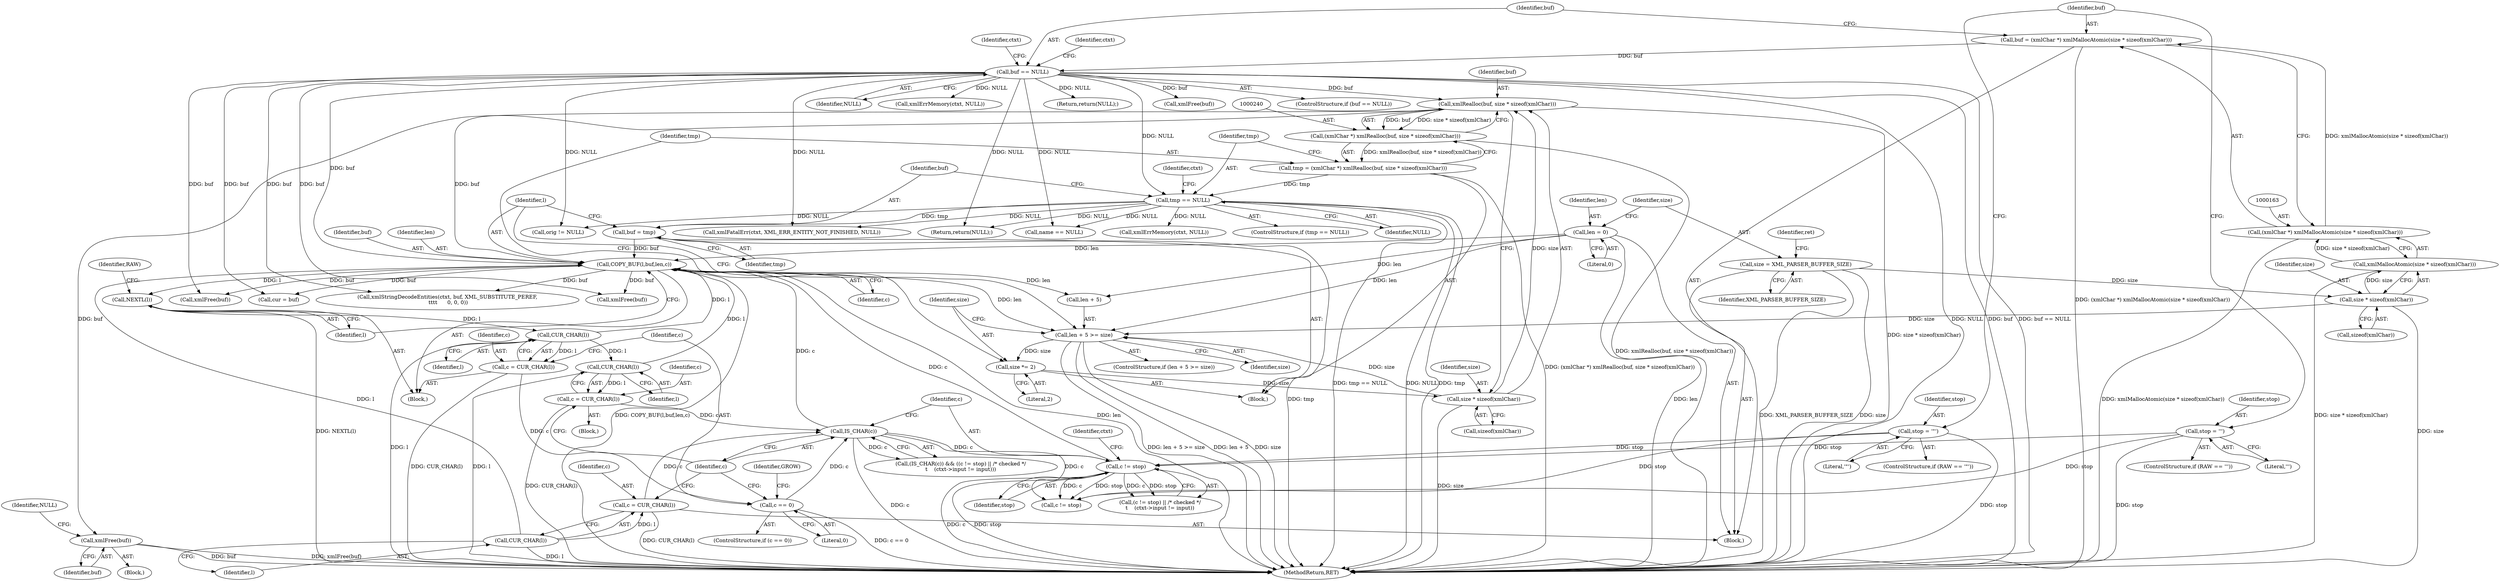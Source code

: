 digraph "0_Chrome_d0947db40187f4708c58e64cbd6013faf9eddeed_20@pointer" {
"1000255" [label="(Call,xmlFree(buf))"];
"1000241" [label="(Call,xmlRealloc(buf, size * sizeof(xmlChar)))"];
"1000262" [label="(Call,COPY_BUF(l,buf,len,c))"];
"1000284" [label="(Call,CUR_CHAR(l))"];
"1000267" [label="(Call,NEXTL(l))"];
"1000294" [label="(Call,CUR_CHAR(l))"];
"1000204" [label="(Call,CUR_CHAR(l))"];
"1000259" [label="(Call,buf = tmp)"];
"1000248" [label="(Call,tmp == NULL)"];
"1000237" [label="(Call,tmp = (xmlChar *) xmlRealloc(buf, size * sizeof(xmlChar)))"];
"1000239" [label="(Call,(xmlChar *) xmlRealloc(buf, size * sizeof(xmlChar)))"];
"1000170" [label="(Call,buf == NULL)"];
"1000160" [label="(Call,buf = (xmlChar *) xmlMallocAtomic(size * sizeof(xmlChar)))"];
"1000162" [label="(Call,(xmlChar *) xmlMallocAtomic(size * sizeof(xmlChar)))"];
"1000164" [label="(Call,xmlMallocAtomic(size * sizeof(xmlChar)))"];
"1000165" [label="(Call,size * sizeof(xmlChar))"];
"1000122" [label="(Call,size = XML_PARSER_BUFFER_SIZE)"];
"1000118" [label="(Call,len = 0)"];
"1000209" [label="(Call,IS_CHAR(c))"];
"1000292" [label="(Call,c = CUR_CHAR(l))"];
"1000202" [label="(Call,c = CUR_CHAR(l))"];
"1000287" [label="(Call,c == 0)"];
"1000282" [label="(Call,c = CUR_CHAR(l))"];
"1000212" [label="(Call,c != stop)"];
"1000141" [label="(Call,stop = '\"')"];
"1000149" [label="(Call,stop = '\'')"];
"1000243" [label="(Call,size * sizeof(xmlChar))"];
"1000234" [label="(Call,size *= 2)"];
"1000227" [label="(Call,len + 5 >= size)"];
"1000172" [label="(Identifier,NULL)"];
"1000174" [label="(Call,xmlErrMemory(ctxt, NULL))"];
"1000265" [label="(Identifier,len)"];
"1000175" [label="(Identifier,ctxt)"];
"1000255" [label="(Call,xmlFree(buf))"];
"1000290" [label="(Block,)"];
"1000123" [label="(Identifier,size)"];
"1000286" [label="(ControlStructure,if (c == 0))"];
"1000151" [label="(Literal,'\'')"];
"1000165" [label="(Call,size * sizeof(xmlChar))"];
"1000213" [label="(Identifier,c)"];
"1000287" [label="(Call,c == 0)"];
"1000259" [label="(Call,buf = tmp)"];
"1000282" [label="(Call,c = CUR_CHAR(l))"];
"1000208" [label="(Call,(IS_CHAR(c)) && ((c != stop) || /* checked */\n\t    (ctxt->input != input)))"];
"1000202" [label="(Call,c = CUR_CHAR(l))"];
"1000239" [label="(Call,(xmlChar *) xmlRealloc(buf, size * sizeof(xmlChar)))"];
"1000252" [label="(Call,xmlErrMemory(ctxt, NULL))"];
"1000247" [label="(ControlStructure,if (tmp == NULL))"];
"1000263" [label="(Identifier,l)"];
"1000161" [label="(Identifier,buf)"];
"1000217" [label="(Identifier,ctxt)"];
"1000258" [label="(Identifier,NULL)"];
"1000267" [label="(Call,NEXTL(l))"];
"1000145" [label="(ControlStructure,if (RAW == '\''))"];
"1000249" [label="(Identifier,tmp)"];
"1000124" [label="(Identifier,XML_PARSER_BUFFER_SIZE)"];
"1000243" [label="(Call,size * sizeof(xmlChar))"];
"1000295" [label="(Identifier,l)"];
"1000418" [label="(Call,xmlStringDecodeEntities(ctxt, buf, XML_SUBSTITUTE_PEREF,\n \t\t\t\t      0, 0, 0))"];
"1000199" [label="(Return,return(NULL);)"];
"1000264" [label="(Identifier,buf)"];
"1000212" [label="(Call,c != stop)"];
"1000122" [label="(Call,size = XML_PARSER_BUFFER_SIZE)"];
"1000197" [label="(Call,xmlFree(buf))"];
"1000118" [label="(Call,len = 0)"];
"1000285" [label="(Identifier,l)"];
"1000312" [label="(Call,cur = buf)"];
"1000143" [label="(Literal,'\"')"];
"1000235" [label="(Identifier,size)"];
"1000171" [label="(Identifier,buf)"];
"1000162" [label="(Call,(xmlChar *) xmlMallocAtomic(size * sizeof(xmlChar)))"];
"1000231" [label="(Identifier,size)"];
"1000237" [label="(Call,tmp = (xmlChar *) xmlRealloc(buf, size * sizeof(xmlChar)))"];
"1000137" [label="(ControlStructure,if (RAW == '\"'))"];
"1000166" [label="(Identifier,size)"];
"1000272" [label="(Identifier,RAW)"];
"1000292" [label="(Call,c = CUR_CHAR(l))"];
"1000210" [label="(Identifier,c)"];
"1000169" [label="(ControlStructure,if (buf == NULL))"];
"1000160" [label="(Call,buf = (xmlChar *) xmlMallocAtomic(size * sizeof(xmlChar)))"];
"1000289" [label="(Literal,0)"];
"1000426" [label="(Call,orig != NULL)"];
"1000205" [label="(Identifier,l)"];
"1000141" [label="(Call,stop = '\"')"];
"1000149" [label="(Call,stop = '\'')"];
"1000130" [label="(Identifier,ret)"];
"1000241" [label="(Call,xmlRealloc(buf, size * sizeof(xmlChar)))"];
"1000253" [label="(Identifier,ctxt)"];
"1000250" [label="(Identifier,NULL)"];
"1000245" [label="(Call,sizeof(xmlChar))"];
"1000403" [label="(Call,c != stop)"];
"1000288" [label="(Identifier,c)"];
"1000308" [label="(Call,xmlFree(buf))"];
"1000170" [label="(Call,buf == NULL)"];
"1000232" [label="(Block,)"];
"1000294" [label="(Call,CUR_CHAR(l))"];
"1000236" [label="(Literal,2)"];
"1000112" [label="(Block,)"];
"1000225" [label="(Block,)"];
"1000209" [label="(Call,IS_CHAR(c))"];
"1000227" [label="(Call,len + 5 >= size)"];
"1000291" [label="(Identifier,GROW)"];
"1000211" [label="(Call,(c != stop) || /* checked */\n\t    (ctxt->input != input))"];
"1000262" [label="(Call,COPY_BUF(l,buf,len,c))"];
"1000256" [label="(Identifier,buf)"];
"1000234" [label="(Call,size *= 2)"];
"1000354" [label="(Call,name == NULL)"];
"1000150" [label="(Identifier,stop)"];
"1000407" [label="(Call,xmlFatalErr(ctxt, XML_ERR_ENTITY_NOT_FINISHED, NULL))"];
"1000411" [label="(Call,xmlFree(buf))"];
"1000238" [label="(Identifier,tmp)"];
"1000142" [label="(Identifier,stop)"];
"1000226" [label="(ControlStructure,if (len + 5 >= size))"];
"1000181" [label="(Identifier,ctxt)"];
"1000214" [label="(Identifier,stop)"];
"1000261" [label="(Identifier,tmp)"];
"1000310" [label="(Return,return(NULL);)"];
"1000438" [label="(MethodReturn,RET)"];
"1000251" [label="(Block,)"];
"1000283" [label="(Identifier,c)"];
"1000242" [label="(Identifier,buf)"];
"1000284" [label="(Call,CUR_CHAR(l))"];
"1000120" [label="(Literal,0)"];
"1000244" [label="(Identifier,size)"];
"1000268" [label="(Identifier,l)"];
"1000164" [label="(Call,xmlMallocAtomic(size * sizeof(xmlChar)))"];
"1000260" [label="(Identifier,buf)"];
"1000119" [label="(Identifier,len)"];
"1000248" [label="(Call,tmp == NULL)"];
"1000203" [label="(Identifier,c)"];
"1000204" [label="(Call,CUR_CHAR(l))"];
"1000293" [label="(Identifier,c)"];
"1000167" [label="(Call,sizeof(xmlChar))"];
"1000228" [label="(Call,len + 5)"];
"1000266" [label="(Identifier,c)"];
"1000255" -> "1000251"  [label="AST: "];
"1000255" -> "1000256"  [label="CFG: "];
"1000256" -> "1000255"  [label="AST: "];
"1000258" -> "1000255"  [label="CFG: "];
"1000255" -> "1000438"  [label="DDG: xmlFree(buf)"];
"1000255" -> "1000438"  [label="DDG: buf"];
"1000241" -> "1000255"  [label="DDG: buf"];
"1000241" -> "1000239"  [label="AST: "];
"1000241" -> "1000243"  [label="CFG: "];
"1000242" -> "1000241"  [label="AST: "];
"1000243" -> "1000241"  [label="AST: "];
"1000239" -> "1000241"  [label="CFG: "];
"1000241" -> "1000438"  [label="DDG: size * sizeof(xmlChar)"];
"1000241" -> "1000239"  [label="DDG: buf"];
"1000241" -> "1000239"  [label="DDG: size * sizeof(xmlChar)"];
"1000262" -> "1000241"  [label="DDG: buf"];
"1000170" -> "1000241"  [label="DDG: buf"];
"1000243" -> "1000241"  [label="DDG: size"];
"1000262" -> "1000225"  [label="AST: "];
"1000262" -> "1000266"  [label="CFG: "];
"1000263" -> "1000262"  [label="AST: "];
"1000264" -> "1000262"  [label="AST: "];
"1000265" -> "1000262"  [label="AST: "];
"1000266" -> "1000262"  [label="AST: "];
"1000268" -> "1000262"  [label="CFG: "];
"1000262" -> "1000438"  [label="DDG: len"];
"1000262" -> "1000438"  [label="DDG: COPY_BUF(l,buf,len,c)"];
"1000262" -> "1000227"  [label="DDG: len"];
"1000262" -> "1000228"  [label="DDG: len"];
"1000284" -> "1000262"  [label="DDG: l"];
"1000294" -> "1000262"  [label="DDG: l"];
"1000204" -> "1000262"  [label="DDG: l"];
"1000259" -> "1000262"  [label="DDG: buf"];
"1000170" -> "1000262"  [label="DDG: buf"];
"1000118" -> "1000262"  [label="DDG: len"];
"1000209" -> "1000262"  [label="DDG: c"];
"1000212" -> "1000262"  [label="DDG: c"];
"1000262" -> "1000267"  [label="DDG: l"];
"1000262" -> "1000308"  [label="DDG: buf"];
"1000262" -> "1000312"  [label="DDG: buf"];
"1000262" -> "1000411"  [label="DDG: buf"];
"1000262" -> "1000418"  [label="DDG: buf"];
"1000284" -> "1000282"  [label="AST: "];
"1000284" -> "1000285"  [label="CFG: "];
"1000285" -> "1000284"  [label="AST: "];
"1000282" -> "1000284"  [label="CFG: "];
"1000284" -> "1000438"  [label="DDG: l"];
"1000284" -> "1000282"  [label="DDG: l"];
"1000267" -> "1000284"  [label="DDG: l"];
"1000284" -> "1000294"  [label="DDG: l"];
"1000267" -> "1000225"  [label="AST: "];
"1000267" -> "1000268"  [label="CFG: "];
"1000268" -> "1000267"  [label="AST: "];
"1000272" -> "1000267"  [label="CFG: "];
"1000267" -> "1000438"  [label="DDG: NEXTL(l)"];
"1000294" -> "1000292"  [label="AST: "];
"1000294" -> "1000295"  [label="CFG: "];
"1000295" -> "1000294"  [label="AST: "];
"1000292" -> "1000294"  [label="CFG: "];
"1000294" -> "1000438"  [label="DDG: l"];
"1000294" -> "1000292"  [label="DDG: l"];
"1000204" -> "1000202"  [label="AST: "];
"1000204" -> "1000205"  [label="CFG: "];
"1000205" -> "1000204"  [label="AST: "];
"1000202" -> "1000204"  [label="CFG: "];
"1000204" -> "1000438"  [label="DDG: l"];
"1000204" -> "1000202"  [label="DDG: l"];
"1000259" -> "1000232"  [label="AST: "];
"1000259" -> "1000261"  [label="CFG: "];
"1000260" -> "1000259"  [label="AST: "];
"1000261" -> "1000259"  [label="AST: "];
"1000263" -> "1000259"  [label="CFG: "];
"1000259" -> "1000438"  [label="DDG: tmp"];
"1000248" -> "1000259"  [label="DDG: tmp"];
"1000248" -> "1000247"  [label="AST: "];
"1000248" -> "1000250"  [label="CFG: "];
"1000249" -> "1000248"  [label="AST: "];
"1000250" -> "1000248"  [label="AST: "];
"1000253" -> "1000248"  [label="CFG: "];
"1000260" -> "1000248"  [label="CFG: "];
"1000248" -> "1000438"  [label="DDG: tmp == NULL"];
"1000248" -> "1000438"  [label="DDG: NULL"];
"1000248" -> "1000438"  [label="DDG: tmp"];
"1000237" -> "1000248"  [label="DDG: tmp"];
"1000170" -> "1000248"  [label="DDG: NULL"];
"1000248" -> "1000252"  [label="DDG: NULL"];
"1000248" -> "1000310"  [label="DDG: NULL"];
"1000248" -> "1000354"  [label="DDG: NULL"];
"1000248" -> "1000407"  [label="DDG: NULL"];
"1000248" -> "1000426"  [label="DDG: NULL"];
"1000237" -> "1000232"  [label="AST: "];
"1000237" -> "1000239"  [label="CFG: "];
"1000238" -> "1000237"  [label="AST: "];
"1000239" -> "1000237"  [label="AST: "];
"1000249" -> "1000237"  [label="CFG: "];
"1000237" -> "1000438"  [label="DDG: (xmlChar *) xmlRealloc(buf, size * sizeof(xmlChar))"];
"1000239" -> "1000237"  [label="DDG: xmlRealloc(buf, size * sizeof(xmlChar))"];
"1000240" -> "1000239"  [label="AST: "];
"1000239" -> "1000438"  [label="DDG: xmlRealloc(buf, size * sizeof(xmlChar))"];
"1000170" -> "1000169"  [label="AST: "];
"1000170" -> "1000172"  [label="CFG: "];
"1000171" -> "1000170"  [label="AST: "];
"1000172" -> "1000170"  [label="AST: "];
"1000175" -> "1000170"  [label="CFG: "];
"1000181" -> "1000170"  [label="CFG: "];
"1000170" -> "1000438"  [label="DDG: NULL"];
"1000170" -> "1000438"  [label="DDG: buf"];
"1000170" -> "1000438"  [label="DDG: buf == NULL"];
"1000160" -> "1000170"  [label="DDG: buf"];
"1000170" -> "1000174"  [label="DDG: NULL"];
"1000170" -> "1000197"  [label="DDG: buf"];
"1000170" -> "1000199"  [label="DDG: NULL"];
"1000170" -> "1000308"  [label="DDG: buf"];
"1000170" -> "1000310"  [label="DDG: NULL"];
"1000170" -> "1000312"  [label="DDG: buf"];
"1000170" -> "1000354"  [label="DDG: NULL"];
"1000170" -> "1000407"  [label="DDG: NULL"];
"1000170" -> "1000411"  [label="DDG: buf"];
"1000170" -> "1000418"  [label="DDG: buf"];
"1000170" -> "1000426"  [label="DDG: NULL"];
"1000160" -> "1000112"  [label="AST: "];
"1000160" -> "1000162"  [label="CFG: "];
"1000161" -> "1000160"  [label="AST: "];
"1000162" -> "1000160"  [label="AST: "];
"1000171" -> "1000160"  [label="CFG: "];
"1000160" -> "1000438"  [label="DDG: (xmlChar *) xmlMallocAtomic(size * sizeof(xmlChar))"];
"1000162" -> "1000160"  [label="DDG: xmlMallocAtomic(size * sizeof(xmlChar))"];
"1000162" -> "1000164"  [label="CFG: "];
"1000163" -> "1000162"  [label="AST: "];
"1000164" -> "1000162"  [label="AST: "];
"1000162" -> "1000438"  [label="DDG: xmlMallocAtomic(size * sizeof(xmlChar))"];
"1000164" -> "1000162"  [label="DDG: size * sizeof(xmlChar)"];
"1000164" -> "1000165"  [label="CFG: "];
"1000165" -> "1000164"  [label="AST: "];
"1000164" -> "1000438"  [label="DDG: size * sizeof(xmlChar)"];
"1000165" -> "1000164"  [label="DDG: size"];
"1000165" -> "1000167"  [label="CFG: "];
"1000166" -> "1000165"  [label="AST: "];
"1000167" -> "1000165"  [label="AST: "];
"1000165" -> "1000438"  [label="DDG: size"];
"1000122" -> "1000165"  [label="DDG: size"];
"1000165" -> "1000227"  [label="DDG: size"];
"1000122" -> "1000112"  [label="AST: "];
"1000122" -> "1000124"  [label="CFG: "];
"1000123" -> "1000122"  [label="AST: "];
"1000124" -> "1000122"  [label="AST: "];
"1000130" -> "1000122"  [label="CFG: "];
"1000122" -> "1000438"  [label="DDG: size"];
"1000122" -> "1000438"  [label="DDG: XML_PARSER_BUFFER_SIZE"];
"1000118" -> "1000112"  [label="AST: "];
"1000118" -> "1000120"  [label="CFG: "];
"1000119" -> "1000118"  [label="AST: "];
"1000120" -> "1000118"  [label="AST: "];
"1000123" -> "1000118"  [label="CFG: "];
"1000118" -> "1000438"  [label="DDG: len"];
"1000118" -> "1000227"  [label="DDG: len"];
"1000118" -> "1000228"  [label="DDG: len"];
"1000209" -> "1000208"  [label="AST: "];
"1000209" -> "1000210"  [label="CFG: "];
"1000210" -> "1000209"  [label="AST: "];
"1000213" -> "1000209"  [label="CFG: "];
"1000208" -> "1000209"  [label="CFG: "];
"1000209" -> "1000438"  [label="DDG: c"];
"1000209" -> "1000208"  [label="DDG: c"];
"1000292" -> "1000209"  [label="DDG: c"];
"1000202" -> "1000209"  [label="DDG: c"];
"1000287" -> "1000209"  [label="DDG: c"];
"1000209" -> "1000212"  [label="DDG: c"];
"1000209" -> "1000403"  [label="DDG: c"];
"1000292" -> "1000290"  [label="AST: "];
"1000293" -> "1000292"  [label="AST: "];
"1000210" -> "1000292"  [label="CFG: "];
"1000292" -> "1000438"  [label="DDG: CUR_CHAR(l)"];
"1000202" -> "1000112"  [label="AST: "];
"1000203" -> "1000202"  [label="AST: "];
"1000210" -> "1000202"  [label="CFG: "];
"1000202" -> "1000438"  [label="DDG: CUR_CHAR(l)"];
"1000287" -> "1000286"  [label="AST: "];
"1000287" -> "1000289"  [label="CFG: "];
"1000288" -> "1000287"  [label="AST: "];
"1000289" -> "1000287"  [label="AST: "];
"1000210" -> "1000287"  [label="CFG: "];
"1000291" -> "1000287"  [label="CFG: "];
"1000287" -> "1000438"  [label="DDG: c == 0"];
"1000282" -> "1000287"  [label="DDG: c"];
"1000282" -> "1000225"  [label="AST: "];
"1000283" -> "1000282"  [label="AST: "];
"1000288" -> "1000282"  [label="CFG: "];
"1000282" -> "1000438"  [label="DDG: CUR_CHAR(l)"];
"1000212" -> "1000211"  [label="AST: "];
"1000212" -> "1000214"  [label="CFG: "];
"1000213" -> "1000212"  [label="AST: "];
"1000214" -> "1000212"  [label="AST: "];
"1000217" -> "1000212"  [label="CFG: "];
"1000211" -> "1000212"  [label="CFG: "];
"1000212" -> "1000438"  [label="DDG: stop"];
"1000212" -> "1000438"  [label="DDG: c"];
"1000212" -> "1000211"  [label="DDG: c"];
"1000212" -> "1000211"  [label="DDG: stop"];
"1000141" -> "1000212"  [label="DDG: stop"];
"1000149" -> "1000212"  [label="DDG: stop"];
"1000212" -> "1000403"  [label="DDG: c"];
"1000212" -> "1000403"  [label="DDG: stop"];
"1000141" -> "1000137"  [label="AST: "];
"1000141" -> "1000143"  [label="CFG: "];
"1000142" -> "1000141"  [label="AST: "];
"1000143" -> "1000141"  [label="AST: "];
"1000161" -> "1000141"  [label="CFG: "];
"1000141" -> "1000438"  [label="DDG: stop"];
"1000141" -> "1000403"  [label="DDG: stop"];
"1000149" -> "1000145"  [label="AST: "];
"1000149" -> "1000151"  [label="CFG: "];
"1000150" -> "1000149"  [label="AST: "];
"1000151" -> "1000149"  [label="AST: "];
"1000161" -> "1000149"  [label="CFG: "];
"1000149" -> "1000438"  [label="DDG: stop"];
"1000149" -> "1000403"  [label="DDG: stop"];
"1000243" -> "1000245"  [label="CFG: "];
"1000244" -> "1000243"  [label="AST: "];
"1000245" -> "1000243"  [label="AST: "];
"1000243" -> "1000438"  [label="DDG: size"];
"1000243" -> "1000227"  [label="DDG: size"];
"1000234" -> "1000243"  [label="DDG: size"];
"1000234" -> "1000232"  [label="AST: "];
"1000234" -> "1000236"  [label="CFG: "];
"1000235" -> "1000234"  [label="AST: "];
"1000236" -> "1000234"  [label="AST: "];
"1000238" -> "1000234"  [label="CFG: "];
"1000227" -> "1000234"  [label="DDG: size"];
"1000227" -> "1000226"  [label="AST: "];
"1000227" -> "1000231"  [label="CFG: "];
"1000228" -> "1000227"  [label="AST: "];
"1000231" -> "1000227"  [label="AST: "];
"1000235" -> "1000227"  [label="CFG: "];
"1000263" -> "1000227"  [label="CFG: "];
"1000227" -> "1000438"  [label="DDG: len + 5 >= size"];
"1000227" -> "1000438"  [label="DDG: len + 5"];
"1000227" -> "1000438"  [label="DDG: size"];
}
